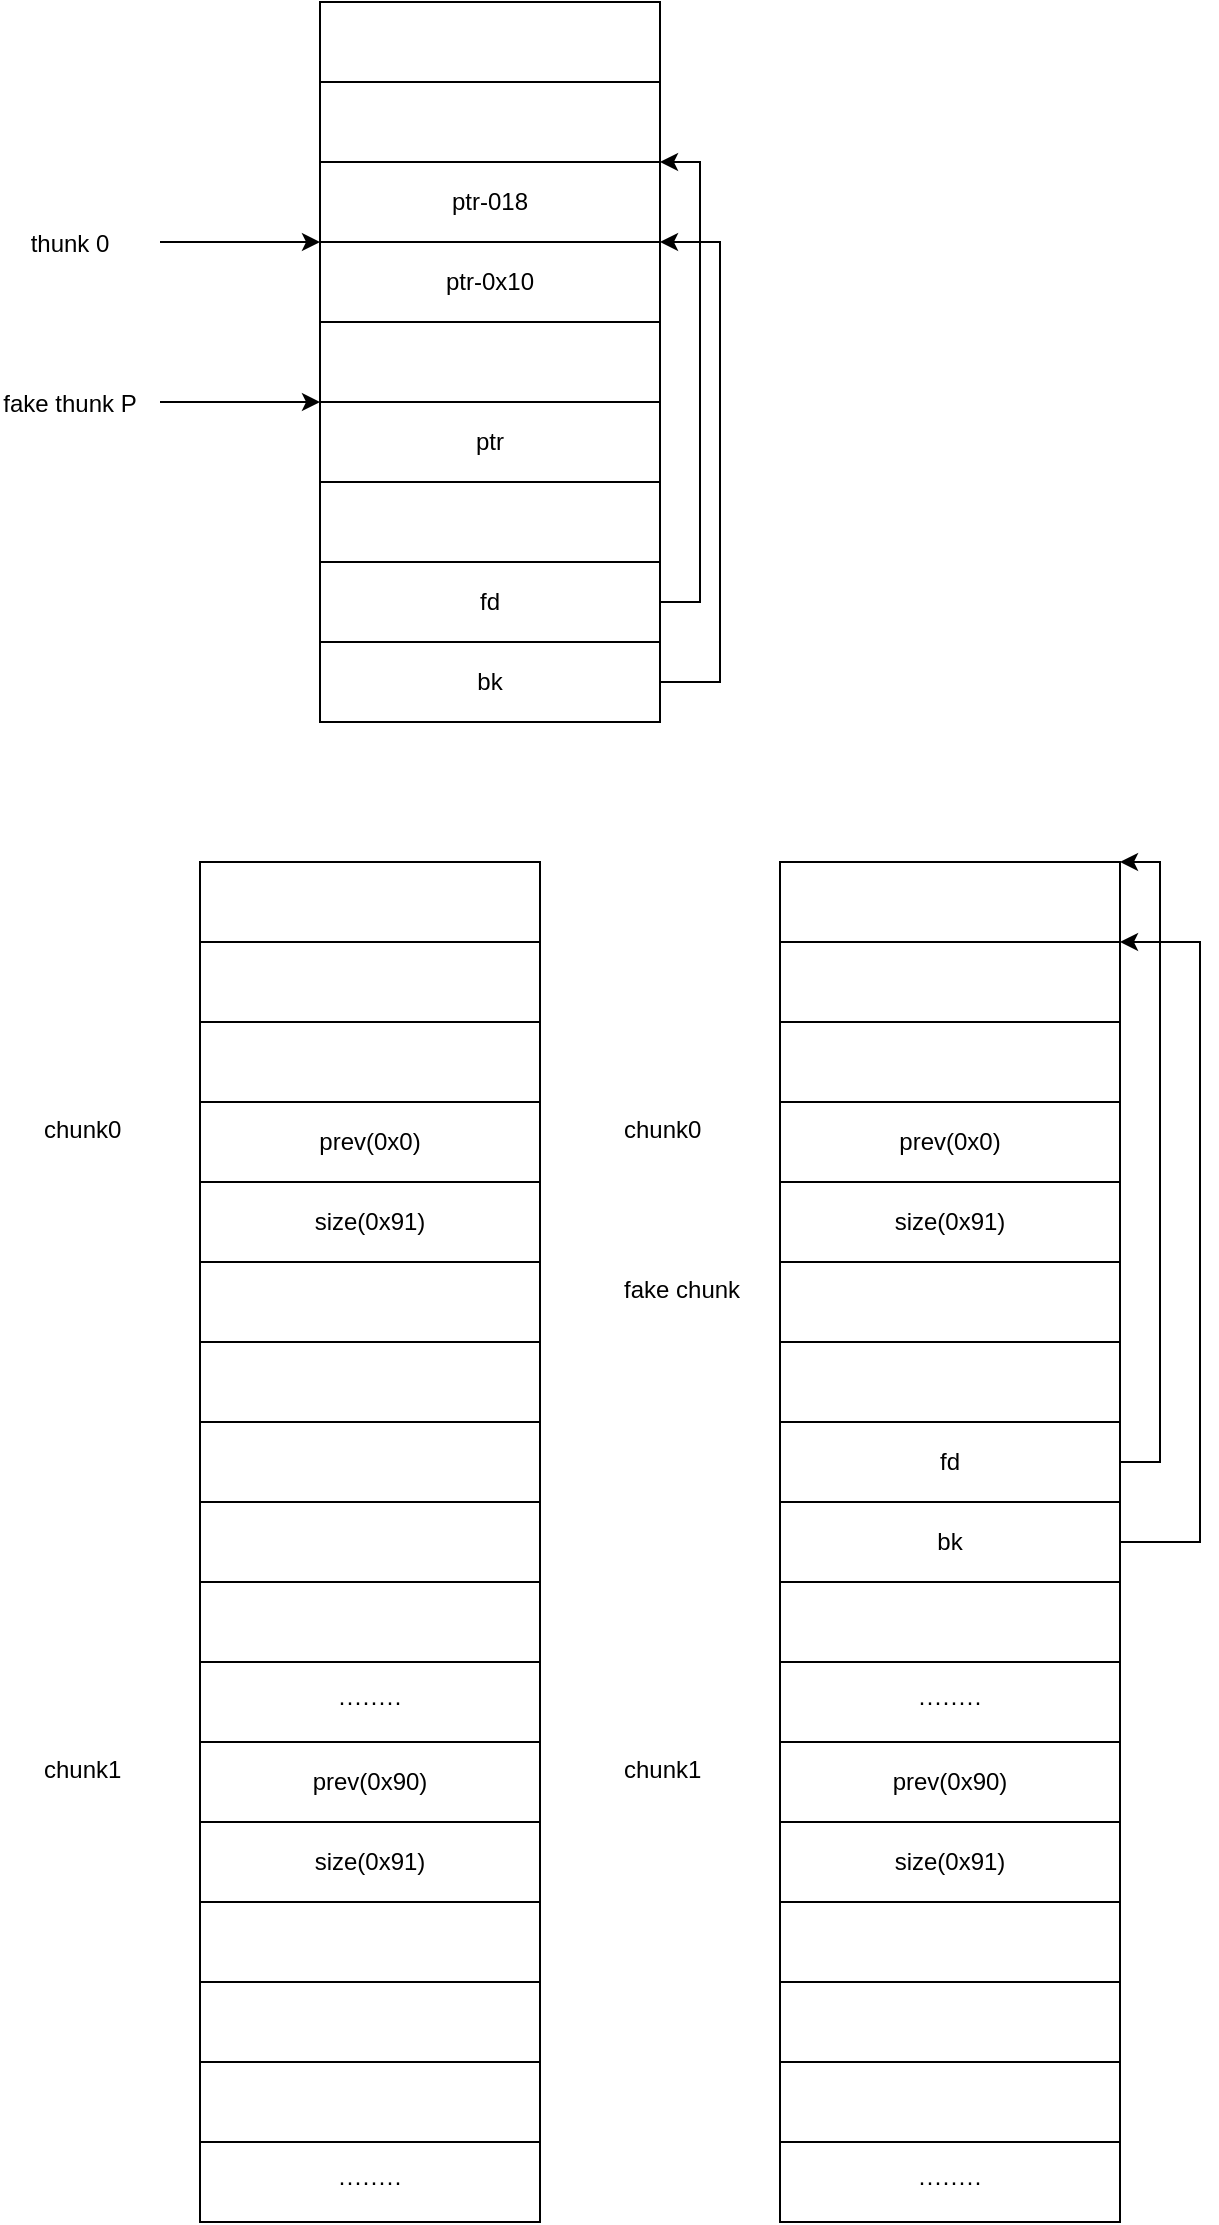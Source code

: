 <mxfile version="17.4.6" type="github">
  <diagram id="hpOC_d_NLCw_dS5nYjAL" name="第 1 页">
    <mxGraphModel dx="946" dy="673" grid="1" gridSize="10" guides="1" tooltips="1" connect="1" arrows="1" fold="1" page="1" pageScale="1" pageWidth="827" pageHeight="1169" math="0" shadow="0">
      <root>
        <mxCell id="0" />
        <mxCell id="1" parent="0" />
        <mxCell id="Dbwr2pfX_zY2jN6Wx3DT-2" value="ptr" style="rounded=0;whiteSpace=wrap;html=1;" vertex="1" parent="1">
          <mxGeometry x="180" y="210" width="170" height="40" as="geometry" />
        </mxCell>
        <mxCell id="Dbwr2pfX_zY2jN6Wx3DT-3" value="" style="rounded=0;whiteSpace=wrap;html=1;" vertex="1" parent="1">
          <mxGeometry x="180" y="250" width="170" height="40" as="geometry" />
        </mxCell>
        <mxCell id="Dbwr2pfX_zY2jN6Wx3DT-4" value="" style="endArrow=classic;html=1;rounded=0;entryX=0;entryY=0;entryDx=0;entryDy=0;" edge="1" parent="1" target="Dbwr2pfX_zY2jN6Wx3DT-2">
          <mxGeometry width="50" height="50" relative="1" as="geometry">
            <mxPoint x="100" y="210" as="sourcePoint" />
            <mxPoint x="110" y="240" as="targetPoint" />
          </mxGeometry>
        </mxCell>
        <mxCell id="Dbwr2pfX_zY2jN6Wx3DT-5" value="fake thunk &lt;span style=&quot;white-space: pre&quot;&gt;P&lt;/span&gt;" style="text;html=1;strokeColor=none;fillColor=none;align=center;verticalAlign=middle;whiteSpace=wrap;rounded=0;" vertex="1" parent="1">
          <mxGeometry x="20" y="196" width="70" height="30" as="geometry" />
        </mxCell>
        <mxCell id="Dbwr2pfX_zY2jN6Wx3DT-6" value="" style="rounded=0;whiteSpace=wrap;html=1;" vertex="1" parent="1">
          <mxGeometry x="180" y="170" width="170" height="40" as="geometry" />
        </mxCell>
        <mxCell id="Dbwr2pfX_zY2jN6Wx3DT-7" value="ptr-0x10" style="rounded=0;whiteSpace=wrap;html=1;" vertex="1" parent="1">
          <mxGeometry x="180" y="130" width="170" height="40" as="geometry" />
        </mxCell>
        <mxCell id="Dbwr2pfX_zY2jN6Wx3DT-8" value="thunk 0" style="text;html=1;strokeColor=none;fillColor=none;align=center;verticalAlign=middle;whiteSpace=wrap;rounded=0;" vertex="1" parent="1">
          <mxGeometry x="20" y="116" width="70" height="30" as="geometry" />
        </mxCell>
        <mxCell id="Dbwr2pfX_zY2jN6Wx3DT-9" value="" style="endArrow=classic;html=1;rounded=0;entryX=0;entryY=0;entryDx=0;entryDy=0;" edge="1" parent="1">
          <mxGeometry width="50" height="50" relative="1" as="geometry">
            <mxPoint x="100" y="130" as="sourcePoint" />
            <mxPoint x="180" y="130" as="targetPoint" />
          </mxGeometry>
        </mxCell>
        <mxCell id="Dbwr2pfX_zY2jN6Wx3DT-17" style="edgeStyle=orthogonalEdgeStyle;rounded=0;orthogonalLoop=1;jettySize=auto;html=1;exitX=1;exitY=0.5;exitDx=0;exitDy=0;entryX=1;entryY=1;entryDx=0;entryDy=0;" edge="1" parent="1" source="Dbwr2pfX_zY2jN6Wx3DT-10" target="Dbwr2pfX_zY2jN6Wx3DT-13">
          <mxGeometry relative="1" as="geometry">
            <Array as="points">
              <mxPoint x="370" y="310" />
              <mxPoint x="370" y="90" />
            </Array>
          </mxGeometry>
        </mxCell>
        <mxCell id="Dbwr2pfX_zY2jN6Wx3DT-10" value="fd" style="rounded=0;whiteSpace=wrap;html=1;" vertex="1" parent="1">
          <mxGeometry x="180" y="290" width="170" height="40" as="geometry" />
        </mxCell>
        <mxCell id="Dbwr2pfX_zY2jN6Wx3DT-18" style="edgeStyle=orthogonalEdgeStyle;rounded=0;orthogonalLoop=1;jettySize=auto;html=1;exitX=1;exitY=0.5;exitDx=0;exitDy=0;entryX=1;entryY=1;entryDx=0;entryDy=0;" edge="1" parent="1" source="Dbwr2pfX_zY2jN6Wx3DT-11" target="Dbwr2pfX_zY2jN6Wx3DT-12">
          <mxGeometry relative="1" as="geometry">
            <Array as="points">
              <mxPoint x="380" y="350" />
              <mxPoint x="380" y="130" />
            </Array>
          </mxGeometry>
        </mxCell>
        <mxCell id="Dbwr2pfX_zY2jN6Wx3DT-11" value="bk" style="rounded=0;whiteSpace=wrap;html=1;" vertex="1" parent="1">
          <mxGeometry x="180" y="330" width="170" height="40" as="geometry" />
        </mxCell>
        <mxCell id="Dbwr2pfX_zY2jN6Wx3DT-12" value="ptr-018" style="rounded=0;whiteSpace=wrap;html=1;" vertex="1" parent="1">
          <mxGeometry x="180" y="90" width="170" height="40" as="geometry" />
        </mxCell>
        <mxCell id="Dbwr2pfX_zY2jN6Wx3DT-13" value="" style="rounded=0;whiteSpace=wrap;html=1;" vertex="1" parent="1">
          <mxGeometry x="180" y="50" width="170" height="40" as="geometry" />
        </mxCell>
        <mxCell id="Dbwr2pfX_zY2jN6Wx3DT-14" value="" style="rounded=0;whiteSpace=wrap;html=1;" vertex="1" parent="1">
          <mxGeometry x="180" y="10" width="170" height="40" as="geometry" />
        </mxCell>
        <mxCell id="Dbwr2pfX_zY2jN6Wx3DT-21" value="chunk0" style="text;whiteSpace=wrap;html=1;" vertex="1" parent="1">
          <mxGeometry x="40" y="560" width="80" height="30" as="geometry" />
        </mxCell>
        <mxCell id="Dbwr2pfX_zY2jN6Wx3DT-25" value="" style="rounded=0;whiteSpace=wrap;html=1;" vertex="1" parent="1">
          <mxGeometry x="120" y="680" width="170" height="40" as="geometry" />
        </mxCell>
        <mxCell id="Dbwr2pfX_zY2jN6Wx3DT-26" value="········" style="rounded=0;whiteSpace=wrap;html=1;" vertex="1" parent="1">
          <mxGeometry x="120" y="840" width="170" height="40" as="geometry" />
        </mxCell>
        <mxCell id="Dbwr2pfX_zY2jN6Wx3DT-27" value="" style="rounded=0;whiteSpace=wrap;html=1;" vertex="1" parent="1">
          <mxGeometry x="120" y="720" width="170" height="40" as="geometry" />
        </mxCell>
        <mxCell id="Dbwr2pfX_zY2jN6Wx3DT-32" value="chunk1" style="text;whiteSpace=wrap;html=1;" vertex="1" parent="1">
          <mxGeometry x="40" y="880" width="80" height="30" as="geometry" />
        </mxCell>
        <mxCell id="Dbwr2pfX_zY2jN6Wx3DT-33" value="" style="rounded=0;whiteSpace=wrap;html=1;" vertex="1" parent="1">
          <mxGeometry x="120" y="960" width="170" height="40" as="geometry" />
        </mxCell>
        <mxCell id="Dbwr2pfX_zY2jN6Wx3DT-34" value="size(0x91)" style="rounded=0;whiteSpace=wrap;html=1;" vertex="1" parent="1">
          <mxGeometry x="120" y="920" width="170" height="40" as="geometry" />
        </mxCell>
        <mxCell id="Dbwr2pfX_zY2jN6Wx3DT-35" value="prev(0x90)" style="rounded=0;whiteSpace=wrap;html=1;" vertex="1" parent="1">
          <mxGeometry x="120" y="880" width="170" height="40" as="geometry" />
        </mxCell>
        <mxCell id="Dbwr2pfX_zY2jN6Wx3DT-36" value="" style="rounded=0;whiteSpace=wrap;html=1;" vertex="1" parent="1">
          <mxGeometry x="120" y="1000" width="170" height="40" as="geometry" />
        </mxCell>
        <mxCell id="Dbwr2pfX_zY2jN6Wx3DT-37" value="········" style="rounded=0;whiteSpace=wrap;html=1;" vertex="1" parent="1">
          <mxGeometry x="120" y="1080" width="170" height="40" as="geometry" />
        </mxCell>
        <mxCell id="Dbwr2pfX_zY2jN6Wx3DT-38" value="" style="rounded=0;whiteSpace=wrap;html=1;" vertex="1" parent="1">
          <mxGeometry x="120" y="1040" width="170" height="40" as="geometry" />
        </mxCell>
        <mxCell id="Dbwr2pfX_zY2jN6Wx3DT-42" value="prev(0x0)" style="rounded=0;whiteSpace=wrap;html=1;" vertex="1" parent="1">
          <mxGeometry x="120" y="560" width="170" height="40" as="geometry" />
        </mxCell>
        <mxCell id="Dbwr2pfX_zY2jN6Wx3DT-43" value="size(0x91)" style="rounded=0;whiteSpace=wrap;html=1;" vertex="1" parent="1">
          <mxGeometry x="120" y="600" width="170" height="40" as="geometry" />
        </mxCell>
        <mxCell id="Dbwr2pfX_zY2jN6Wx3DT-44" value="" style="rounded=0;whiteSpace=wrap;html=1;" vertex="1" parent="1">
          <mxGeometry x="120" y="640" width="170" height="40" as="geometry" />
        </mxCell>
        <mxCell id="Dbwr2pfX_zY2jN6Wx3DT-45" value="" style="rounded=0;whiteSpace=wrap;html=1;" vertex="1" parent="1">
          <mxGeometry x="120" y="760" width="170" height="40" as="geometry" />
        </mxCell>
        <mxCell id="Dbwr2pfX_zY2jN6Wx3DT-46" value="" style="rounded=0;whiteSpace=wrap;html=1;" vertex="1" parent="1">
          <mxGeometry x="120" y="800" width="170" height="40" as="geometry" />
        </mxCell>
        <mxCell id="Dbwr2pfX_zY2jN6Wx3DT-47" value="chunk0" style="text;whiteSpace=wrap;html=1;" vertex="1" parent="1">
          <mxGeometry x="330" y="560" width="80" height="30" as="geometry" />
        </mxCell>
        <mxCell id="Dbwr2pfX_zY2jN6Wx3DT-48" value="" style="rounded=0;whiteSpace=wrap;html=1;" vertex="1" parent="1">
          <mxGeometry x="410" y="680" width="170" height="40" as="geometry" />
        </mxCell>
        <mxCell id="Dbwr2pfX_zY2jN6Wx3DT-49" value="········" style="rounded=0;whiteSpace=wrap;html=1;" vertex="1" parent="1">
          <mxGeometry x="410" y="840" width="170" height="40" as="geometry" />
        </mxCell>
        <mxCell id="Dbwr2pfX_zY2jN6Wx3DT-70" style="edgeStyle=orthogonalEdgeStyle;rounded=0;orthogonalLoop=1;jettySize=auto;html=1;exitX=1;exitY=0.5;exitDx=0;exitDy=0;entryX=1;entryY=0;entryDx=0;entryDy=0;" edge="1" parent="1" source="Dbwr2pfX_zY2jN6Wx3DT-50" target="Dbwr2pfX_zY2jN6Wx3DT-69">
          <mxGeometry relative="1" as="geometry">
            <Array as="points">
              <mxPoint x="600" y="740" />
              <mxPoint x="600" y="440" />
            </Array>
          </mxGeometry>
        </mxCell>
        <mxCell id="Dbwr2pfX_zY2jN6Wx3DT-50" value="fd" style="rounded=0;whiteSpace=wrap;html=1;" vertex="1" parent="1">
          <mxGeometry x="410" y="720" width="170" height="40" as="geometry" />
        </mxCell>
        <mxCell id="Dbwr2pfX_zY2jN6Wx3DT-51" value="chunk1" style="text;whiteSpace=wrap;html=1;" vertex="1" parent="1">
          <mxGeometry x="330" y="880" width="80" height="30" as="geometry" />
        </mxCell>
        <mxCell id="Dbwr2pfX_zY2jN6Wx3DT-52" value="" style="rounded=0;whiteSpace=wrap;html=1;" vertex="1" parent="1">
          <mxGeometry x="410" y="960" width="170" height="40" as="geometry" />
        </mxCell>
        <mxCell id="Dbwr2pfX_zY2jN6Wx3DT-53" value="size(0x91)" style="rounded=0;whiteSpace=wrap;html=1;" vertex="1" parent="1">
          <mxGeometry x="410" y="920" width="170" height="40" as="geometry" />
        </mxCell>
        <mxCell id="Dbwr2pfX_zY2jN6Wx3DT-54" value="prev(0x90)" style="rounded=0;whiteSpace=wrap;html=1;" vertex="1" parent="1">
          <mxGeometry x="410" y="880" width="170" height="40" as="geometry" />
        </mxCell>
        <mxCell id="Dbwr2pfX_zY2jN6Wx3DT-55" value="" style="rounded=0;whiteSpace=wrap;html=1;" vertex="1" parent="1">
          <mxGeometry x="410" y="1000" width="170" height="40" as="geometry" />
        </mxCell>
        <mxCell id="Dbwr2pfX_zY2jN6Wx3DT-56" value="········" style="rounded=0;whiteSpace=wrap;html=1;" vertex="1" parent="1">
          <mxGeometry x="410" y="1080" width="170" height="40" as="geometry" />
        </mxCell>
        <mxCell id="Dbwr2pfX_zY2jN6Wx3DT-57" value="" style="rounded=0;whiteSpace=wrap;html=1;" vertex="1" parent="1">
          <mxGeometry x="410" y="1040" width="170" height="40" as="geometry" />
        </mxCell>
        <mxCell id="Dbwr2pfX_zY2jN6Wx3DT-58" value="prev(0x0)" style="rounded=0;whiteSpace=wrap;html=1;" vertex="1" parent="1">
          <mxGeometry x="410" y="560" width="170" height="40" as="geometry" />
        </mxCell>
        <mxCell id="Dbwr2pfX_zY2jN6Wx3DT-59" value="size(0x91)" style="rounded=0;whiteSpace=wrap;html=1;" vertex="1" parent="1">
          <mxGeometry x="410" y="600" width="170" height="40" as="geometry" />
        </mxCell>
        <mxCell id="Dbwr2pfX_zY2jN6Wx3DT-60" value="" style="rounded=0;whiteSpace=wrap;html=1;" vertex="1" parent="1">
          <mxGeometry x="410" y="640" width="170" height="40" as="geometry" />
        </mxCell>
        <mxCell id="Dbwr2pfX_zY2jN6Wx3DT-71" style="edgeStyle=orthogonalEdgeStyle;rounded=0;orthogonalLoop=1;jettySize=auto;html=1;exitX=1;exitY=0.5;exitDx=0;exitDy=0;entryX=1;entryY=1;entryDx=0;entryDy=0;" edge="1" parent="1" source="Dbwr2pfX_zY2jN6Wx3DT-61" target="Dbwr2pfX_zY2jN6Wx3DT-69">
          <mxGeometry relative="1" as="geometry">
            <Array as="points">
              <mxPoint x="620" y="780" />
              <mxPoint x="620" y="480" />
            </Array>
          </mxGeometry>
        </mxCell>
        <mxCell id="Dbwr2pfX_zY2jN6Wx3DT-61" value="bk" style="rounded=0;whiteSpace=wrap;html=1;" vertex="1" parent="1">
          <mxGeometry x="410" y="760" width="170" height="40" as="geometry" />
        </mxCell>
        <mxCell id="Dbwr2pfX_zY2jN6Wx3DT-62" value="" style="rounded=0;whiteSpace=wrap;html=1;" vertex="1" parent="1">
          <mxGeometry x="410" y="800" width="170" height="40" as="geometry" />
        </mxCell>
        <mxCell id="Dbwr2pfX_zY2jN6Wx3DT-63" value="fake chunk" style="text;whiteSpace=wrap;html=1;" vertex="1" parent="1">
          <mxGeometry x="330" y="640" width="80" height="30" as="geometry" />
        </mxCell>
        <mxCell id="Dbwr2pfX_zY2jN6Wx3DT-64" value="" style="rounded=0;whiteSpace=wrap;html=1;" vertex="1" parent="1">
          <mxGeometry x="120" y="520" width="170" height="40" as="geometry" />
        </mxCell>
        <mxCell id="Dbwr2pfX_zY2jN6Wx3DT-65" value="" style="rounded=0;whiteSpace=wrap;html=1;" vertex="1" parent="1">
          <mxGeometry x="120" y="480" width="170" height="40" as="geometry" />
        </mxCell>
        <mxCell id="Dbwr2pfX_zY2jN6Wx3DT-66" value="" style="rounded=0;whiteSpace=wrap;html=1;" vertex="1" parent="1">
          <mxGeometry x="120" y="440" width="170" height="40" as="geometry" />
        </mxCell>
        <mxCell id="Dbwr2pfX_zY2jN6Wx3DT-67" value="" style="rounded=0;whiteSpace=wrap;html=1;" vertex="1" parent="1">
          <mxGeometry x="410" y="520" width="170" height="40" as="geometry" />
        </mxCell>
        <mxCell id="Dbwr2pfX_zY2jN6Wx3DT-68" value="" style="rounded=0;whiteSpace=wrap;html=1;" vertex="1" parent="1">
          <mxGeometry x="410" y="480" width="170" height="40" as="geometry" />
        </mxCell>
        <mxCell id="Dbwr2pfX_zY2jN6Wx3DT-69" value="" style="rounded=0;whiteSpace=wrap;html=1;" vertex="1" parent="1">
          <mxGeometry x="410" y="440" width="170" height="40" as="geometry" />
        </mxCell>
      </root>
    </mxGraphModel>
  </diagram>
</mxfile>
